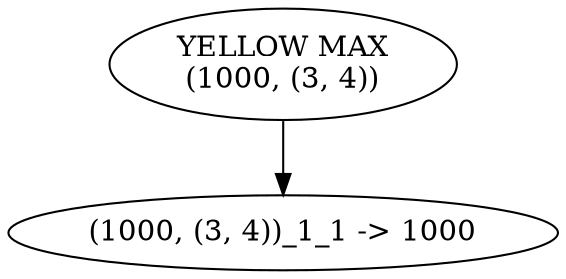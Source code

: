 digraph tree {
    "YELLOW MAX
(1000, (3, 4))";
    "(1000, (3, 4))_1_1 -> 1000";
    "YELLOW MAX
(1000, (3, 4))" -> "(1000, (3, 4))_1_1 -> 1000";
}
